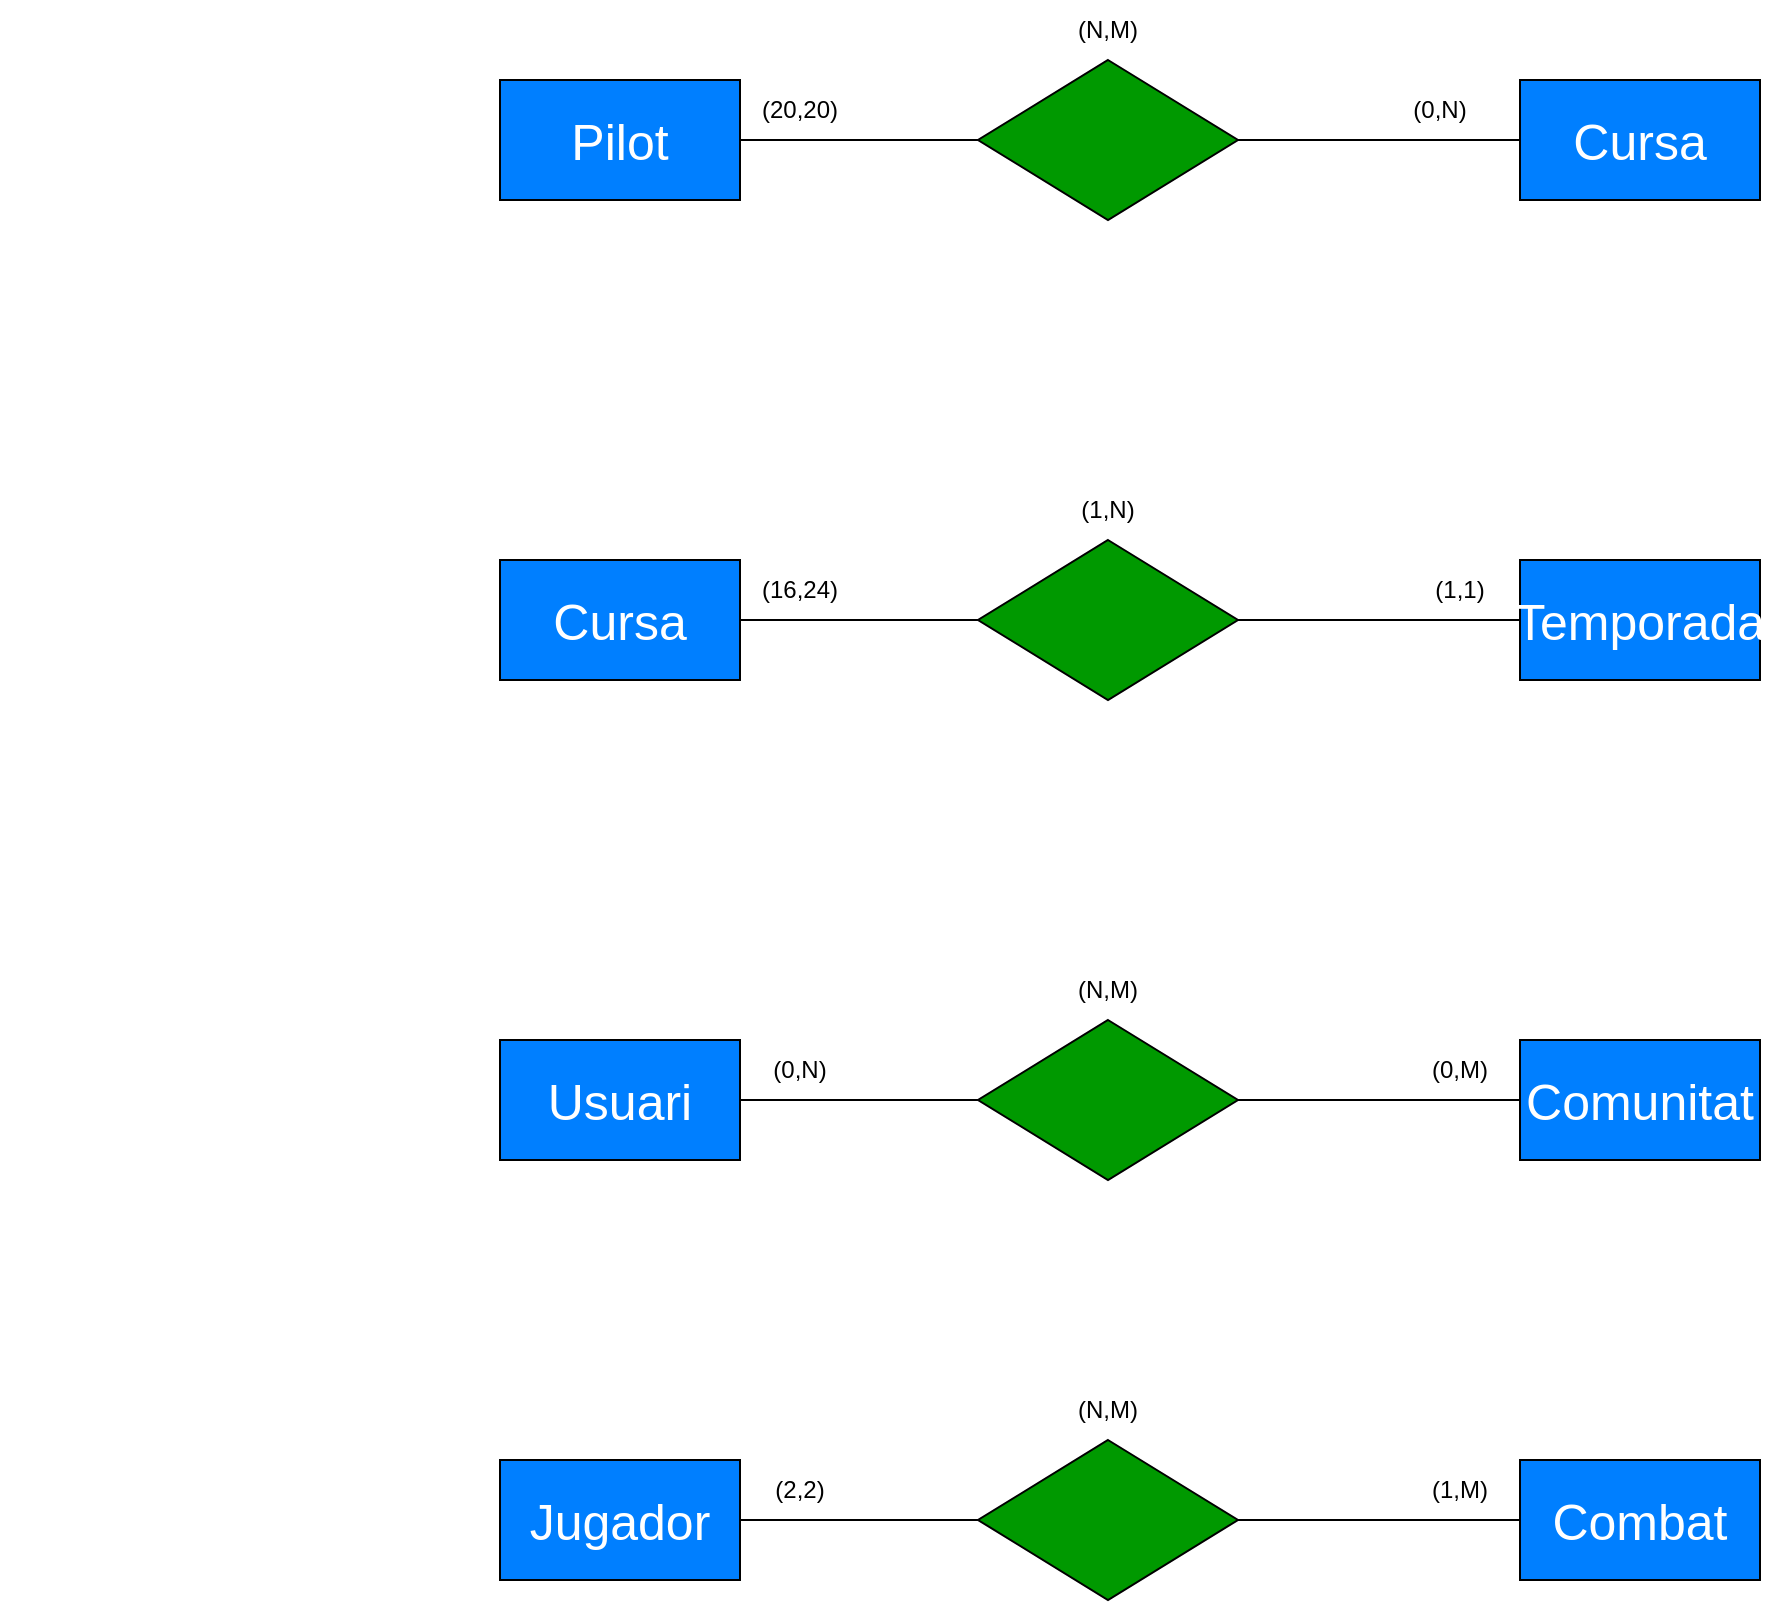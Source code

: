 <mxfile version="28.1.2">
  <diagram name="Página-1" id="8awx7tEjWG3nQGSmaVeA">
    <mxGraphModel dx="1933" dy="661" grid="1" gridSize="10" guides="1" tooltips="1" connect="1" arrows="1" fold="1" page="1" pageScale="1" pageWidth="827" pageHeight="1169" math="0" shadow="0">
      <root>
        <mxCell id="0" />
        <mxCell id="1" parent="0" />
        <mxCell id="rmm2oyO1dVZ2sbG1EcQN-1" value="" style="rounded=0;whiteSpace=wrap;html=1;fillStyle=solid;gradientColor=none;fillColor=#007FFF;" vertex="1" parent="1">
          <mxGeometry x="110" y="150" width="120" height="60" as="geometry" />
        </mxCell>
        <mxCell id="rmm2oyO1dVZ2sbG1EcQN-2" value="" style="rounded=0;whiteSpace=wrap;html=1;fillColor=#007FFF;" vertex="1" parent="1">
          <mxGeometry x="620" y="150" width="120" height="60" as="geometry" />
        </mxCell>
        <mxCell id="rmm2oyO1dVZ2sbG1EcQN-3" value="" style="rhombus;whiteSpace=wrap;html=1;strokeColor=#000000;fillColor=#009900;" vertex="1" parent="1">
          <mxGeometry x="349" y="140" width="130" height="80" as="geometry" />
        </mxCell>
        <mxCell id="rmm2oyO1dVZ2sbG1EcQN-4" value="" style="endArrow=none;html=1;rounded=0;exitX=1;exitY=0.5;exitDx=0;exitDy=0;" edge="1" parent="1" source="rmm2oyO1dVZ2sbG1EcQN-1" target="rmm2oyO1dVZ2sbG1EcQN-3">
          <mxGeometry width="50" height="50" relative="1" as="geometry">
            <mxPoint x="390" y="370" as="sourcePoint" />
            <mxPoint x="440" y="320" as="targetPoint" />
          </mxGeometry>
        </mxCell>
        <mxCell id="rmm2oyO1dVZ2sbG1EcQN-5" value="" style="endArrow=none;html=1;rounded=0;entryX=0;entryY=0.5;entryDx=0;entryDy=0;exitX=1;exitY=0.5;exitDx=0;exitDy=0;" edge="1" parent="1" source="rmm2oyO1dVZ2sbG1EcQN-3" target="rmm2oyO1dVZ2sbG1EcQN-2">
          <mxGeometry width="50" height="50" relative="1" as="geometry">
            <mxPoint x="390" y="370" as="sourcePoint" />
            <mxPoint x="440" y="320" as="targetPoint" />
          </mxGeometry>
        </mxCell>
        <mxCell id="rmm2oyO1dVZ2sbG1EcQN-6" value="(0,N)" style="text;strokeColor=none;align=center;fillColor=none;html=1;verticalAlign=middle;whiteSpace=wrap;rounded=0;" vertex="1" parent="1">
          <mxGeometry x="550" y="150" width="60" height="30" as="geometry" />
        </mxCell>
        <mxCell id="rmm2oyO1dVZ2sbG1EcQN-7" value="(20,20)" style="text;strokeColor=none;align=center;fillColor=none;html=1;verticalAlign=middle;whiteSpace=wrap;rounded=0;" vertex="1" parent="1">
          <mxGeometry x="230" y="150" width="60" height="30" as="geometry" />
        </mxCell>
        <mxCell id="rmm2oyO1dVZ2sbG1EcQN-8" value="(N,M)" style="text;strokeColor=none;align=center;fillColor=none;html=1;verticalAlign=middle;whiteSpace=wrap;rounded=0;" vertex="1" parent="1">
          <mxGeometry x="384" y="110" width="60" height="30" as="geometry" />
        </mxCell>
        <mxCell id="rmm2oyO1dVZ2sbG1EcQN-9" value="" style="rounded=0;whiteSpace=wrap;html=1;fillStyle=solid;gradientColor=none;fillColor=#007FFF;" vertex="1" parent="1">
          <mxGeometry x="110" y="390" width="120" height="60" as="geometry" />
        </mxCell>
        <mxCell id="rmm2oyO1dVZ2sbG1EcQN-10" value="" style="rounded=0;whiteSpace=wrap;html=1;fillColor=#007FFF;" vertex="1" parent="1">
          <mxGeometry x="620" y="390" width="120" height="60" as="geometry" />
        </mxCell>
        <mxCell id="rmm2oyO1dVZ2sbG1EcQN-11" value="" style="rhombus;whiteSpace=wrap;html=1;strokeColor=#000000;fillColor=#009900;" vertex="1" parent="1">
          <mxGeometry x="349" y="380" width="130" height="80" as="geometry" />
        </mxCell>
        <mxCell id="rmm2oyO1dVZ2sbG1EcQN-12" value="" style="endArrow=none;html=1;rounded=0;exitX=1;exitY=0.5;exitDx=0;exitDy=0;" edge="1" parent="1" source="rmm2oyO1dVZ2sbG1EcQN-9" target="rmm2oyO1dVZ2sbG1EcQN-11">
          <mxGeometry width="50" height="50" relative="1" as="geometry">
            <mxPoint x="390" y="610" as="sourcePoint" />
            <mxPoint x="440" y="560" as="targetPoint" />
          </mxGeometry>
        </mxCell>
        <mxCell id="rmm2oyO1dVZ2sbG1EcQN-13" value="" style="endArrow=none;html=1;rounded=0;entryX=0;entryY=0.5;entryDx=0;entryDy=0;exitX=1;exitY=0.5;exitDx=0;exitDy=0;" edge="1" parent="1" source="rmm2oyO1dVZ2sbG1EcQN-11" target="rmm2oyO1dVZ2sbG1EcQN-10">
          <mxGeometry width="50" height="50" relative="1" as="geometry">
            <mxPoint x="390" y="610" as="sourcePoint" />
            <mxPoint x="440" y="560" as="targetPoint" />
          </mxGeometry>
        </mxCell>
        <mxCell id="rmm2oyO1dVZ2sbG1EcQN-14" value="(1,1)" style="text;strokeColor=none;align=center;fillColor=none;html=1;verticalAlign=middle;whiteSpace=wrap;rounded=0;" vertex="1" parent="1">
          <mxGeometry x="560" y="390" width="60" height="30" as="geometry" />
        </mxCell>
        <mxCell id="rmm2oyO1dVZ2sbG1EcQN-15" value="(16,24)" style="text;strokeColor=none;align=center;fillColor=none;html=1;verticalAlign=middle;whiteSpace=wrap;rounded=0;" vertex="1" parent="1">
          <mxGeometry x="230" y="390" width="60" height="30" as="geometry" />
        </mxCell>
        <mxCell id="rmm2oyO1dVZ2sbG1EcQN-16" value="(1,N)" style="text;strokeColor=none;align=center;fillColor=none;html=1;verticalAlign=middle;whiteSpace=wrap;rounded=0;" vertex="1" parent="1">
          <mxGeometry x="384" y="350" width="60" height="30" as="geometry" />
        </mxCell>
        <mxCell id="rmm2oyO1dVZ2sbG1EcQN-17" value="Pilot" style="text;strokeColor=none;align=center;fillColor=none;html=1;verticalAlign=middle;whiteSpace=wrap;rounded=0;fontColor=#FFFFFF;fontSize=25;" vertex="1" parent="1">
          <mxGeometry x="110" y="150" width="120" height="60" as="geometry" />
        </mxCell>
        <mxCell id="rmm2oyO1dVZ2sbG1EcQN-18" value="Pilot" style="text;strokeColor=none;align=center;fillColor=none;html=1;verticalAlign=middle;whiteSpace=wrap;rounded=0;fontColor=#FFFFFF;fontSize=25;" vertex="1" parent="1">
          <mxGeometry x="-140" y="350" width="120" height="60" as="geometry" />
        </mxCell>
        <mxCell id="rmm2oyO1dVZ2sbG1EcQN-19" value="Cursa" style="text;strokeColor=none;align=center;fillColor=none;html=1;verticalAlign=middle;whiteSpace=wrap;rounded=0;fontColor=#FFFFFF;fontSize=25;" vertex="1" parent="1">
          <mxGeometry x="620" y="150" width="120" height="60" as="geometry" />
        </mxCell>
        <mxCell id="rmm2oyO1dVZ2sbG1EcQN-20" value="Cursa" style="text;strokeColor=none;align=center;fillColor=none;html=1;verticalAlign=middle;whiteSpace=wrap;rounded=0;fontColor=#FFFFFF;fontSize=25;" vertex="1" parent="1">
          <mxGeometry x="110" y="390" width="120" height="60" as="geometry" />
        </mxCell>
        <mxCell id="rmm2oyO1dVZ2sbG1EcQN-21" value="Temporada" style="text;strokeColor=none;align=center;fillColor=none;html=1;verticalAlign=middle;whiteSpace=wrap;rounded=0;fontColor=#FFFFFF;fontSize=25;" vertex="1" parent="1">
          <mxGeometry x="620" y="390" width="120" height="60" as="geometry" />
        </mxCell>
        <mxCell id="rmm2oyO1dVZ2sbG1EcQN-23" value="" style="rounded=0;whiteSpace=wrap;html=1;fillStyle=solid;gradientColor=none;fillColor=#007FFF;" vertex="1" parent="1">
          <mxGeometry x="110" y="630" width="120" height="60" as="geometry" />
        </mxCell>
        <mxCell id="rmm2oyO1dVZ2sbG1EcQN-24" value="" style="rounded=0;whiteSpace=wrap;html=1;fillColor=#007FFF;" vertex="1" parent="1">
          <mxGeometry x="620" y="630" width="120" height="60" as="geometry" />
        </mxCell>
        <mxCell id="rmm2oyO1dVZ2sbG1EcQN-25" value="" style="rhombus;whiteSpace=wrap;html=1;strokeColor=#000000;fillColor=#009900;" vertex="1" parent="1">
          <mxGeometry x="349" y="620" width="130" height="80" as="geometry" />
        </mxCell>
        <mxCell id="rmm2oyO1dVZ2sbG1EcQN-26" value="" style="endArrow=none;html=1;rounded=0;exitX=1;exitY=0.5;exitDx=0;exitDy=0;" edge="1" parent="1" source="rmm2oyO1dVZ2sbG1EcQN-23" target="rmm2oyO1dVZ2sbG1EcQN-25">
          <mxGeometry width="50" height="50" relative="1" as="geometry">
            <mxPoint x="390" y="850" as="sourcePoint" />
            <mxPoint x="440" y="800" as="targetPoint" />
          </mxGeometry>
        </mxCell>
        <mxCell id="rmm2oyO1dVZ2sbG1EcQN-27" value="" style="endArrow=none;html=1;rounded=0;entryX=0;entryY=0.5;entryDx=0;entryDy=0;exitX=1;exitY=0.5;exitDx=0;exitDy=0;" edge="1" parent="1" source="rmm2oyO1dVZ2sbG1EcQN-25" target="rmm2oyO1dVZ2sbG1EcQN-24">
          <mxGeometry width="50" height="50" relative="1" as="geometry">
            <mxPoint x="390" y="850" as="sourcePoint" />
            <mxPoint x="440" y="800" as="targetPoint" />
          </mxGeometry>
        </mxCell>
        <mxCell id="rmm2oyO1dVZ2sbG1EcQN-28" value="(0,M)" style="text;strokeColor=none;align=center;fillColor=none;html=1;verticalAlign=middle;whiteSpace=wrap;rounded=0;" vertex="1" parent="1">
          <mxGeometry x="560" y="630" width="60" height="30" as="geometry" />
        </mxCell>
        <mxCell id="rmm2oyO1dVZ2sbG1EcQN-29" value="(0,N)" style="text;strokeColor=none;align=center;fillColor=none;html=1;verticalAlign=middle;whiteSpace=wrap;rounded=0;" vertex="1" parent="1">
          <mxGeometry x="230" y="630" width="60" height="30" as="geometry" />
        </mxCell>
        <mxCell id="rmm2oyO1dVZ2sbG1EcQN-30" value="(N,M)" style="text;strokeColor=none;align=center;fillColor=none;html=1;verticalAlign=middle;whiteSpace=wrap;rounded=0;" vertex="1" parent="1">
          <mxGeometry x="384" y="590" width="60" height="30" as="geometry" />
        </mxCell>
        <mxCell id="rmm2oyO1dVZ2sbG1EcQN-31" value="Usuari" style="text;strokeColor=none;align=center;fillColor=none;html=1;verticalAlign=middle;whiteSpace=wrap;rounded=0;fontColor=#FFFFFF;fontSize=25;" vertex="1" parent="1">
          <mxGeometry x="110" y="630" width="120" height="60" as="geometry" />
        </mxCell>
        <mxCell id="rmm2oyO1dVZ2sbG1EcQN-32" value="Comunitat" style="text;strokeColor=none;align=center;fillColor=none;html=1;verticalAlign=middle;whiteSpace=wrap;rounded=0;fontColor=#FFFFFF;fontSize=25;" vertex="1" parent="1">
          <mxGeometry x="620" y="630" width="120" height="60" as="geometry" />
        </mxCell>
        <mxCell id="rmm2oyO1dVZ2sbG1EcQN-33" value="" style="rounded=0;whiteSpace=wrap;html=1;fillStyle=solid;gradientColor=none;fillColor=#007FFF;" vertex="1" parent="1">
          <mxGeometry x="110" y="840" width="120" height="60" as="geometry" />
        </mxCell>
        <mxCell id="rmm2oyO1dVZ2sbG1EcQN-34" value="" style="rounded=0;whiteSpace=wrap;html=1;fillColor=#007FFF;" vertex="1" parent="1">
          <mxGeometry x="620" y="840" width="120" height="60" as="geometry" />
        </mxCell>
        <mxCell id="rmm2oyO1dVZ2sbG1EcQN-35" value="" style="rhombus;whiteSpace=wrap;html=1;strokeColor=#000000;fillColor=#009900;" vertex="1" parent="1">
          <mxGeometry x="349" y="830" width="130" height="80" as="geometry" />
        </mxCell>
        <mxCell id="rmm2oyO1dVZ2sbG1EcQN-36" value="" style="endArrow=none;html=1;rounded=0;exitX=1;exitY=0.5;exitDx=0;exitDy=0;" edge="1" parent="1" source="rmm2oyO1dVZ2sbG1EcQN-33" target="rmm2oyO1dVZ2sbG1EcQN-35">
          <mxGeometry width="50" height="50" relative="1" as="geometry">
            <mxPoint x="390" y="1060" as="sourcePoint" />
            <mxPoint x="440" y="1010" as="targetPoint" />
          </mxGeometry>
        </mxCell>
        <mxCell id="rmm2oyO1dVZ2sbG1EcQN-37" value="" style="endArrow=none;html=1;rounded=0;entryX=0;entryY=0.5;entryDx=0;entryDy=0;exitX=1;exitY=0.5;exitDx=0;exitDy=0;" edge="1" parent="1" source="rmm2oyO1dVZ2sbG1EcQN-35" target="rmm2oyO1dVZ2sbG1EcQN-34">
          <mxGeometry width="50" height="50" relative="1" as="geometry">
            <mxPoint x="390" y="1060" as="sourcePoint" />
            <mxPoint x="440" y="1010" as="targetPoint" />
          </mxGeometry>
        </mxCell>
        <mxCell id="rmm2oyO1dVZ2sbG1EcQN-38" value="(1,M)" style="text;strokeColor=none;align=center;fillColor=none;html=1;verticalAlign=middle;whiteSpace=wrap;rounded=0;" vertex="1" parent="1">
          <mxGeometry x="560" y="840" width="60" height="30" as="geometry" />
        </mxCell>
        <mxCell id="rmm2oyO1dVZ2sbG1EcQN-39" value="(2,2)" style="text;strokeColor=none;align=center;fillColor=none;html=1;verticalAlign=middle;whiteSpace=wrap;rounded=0;" vertex="1" parent="1">
          <mxGeometry x="230" y="840" width="60" height="30" as="geometry" />
        </mxCell>
        <mxCell id="rmm2oyO1dVZ2sbG1EcQN-40" value="(N,M)" style="text;strokeColor=none;align=center;fillColor=none;html=1;verticalAlign=middle;whiteSpace=wrap;rounded=0;" vertex="1" parent="1">
          <mxGeometry x="384" y="800" width="60" height="30" as="geometry" />
        </mxCell>
        <mxCell id="rmm2oyO1dVZ2sbG1EcQN-41" value="Jugador" style="text;strokeColor=none;align=center;fillColor=none;html=1;verticalAlign=middle;whiteSpace=wrap;rounded=0;fontColor=#FFFFFF;fontSize=25;" vertex="1" parent="1">
          <mxGeometry x="110" y="840" width="120" height="60" as="geometry" />
        </mxCell>
        <mxCell id="rmm2oyO1dVZ2sbG1EcQN-42" value="Combat" style="text;strokeColor=none;align=center;fillColor=none;html=1;verticalAlign=middle;whiteSpace=wrap;rounded=0;fontColor=#FFFFFF;fontSize=25;" vertex="1" parent="1">
          <mxGeometry x="620" y="840" width="120" height="60" as="geometry" />
        </mxCell>
      </root>
    </mxGraphModel>
  </diagram>
</mxfile>
